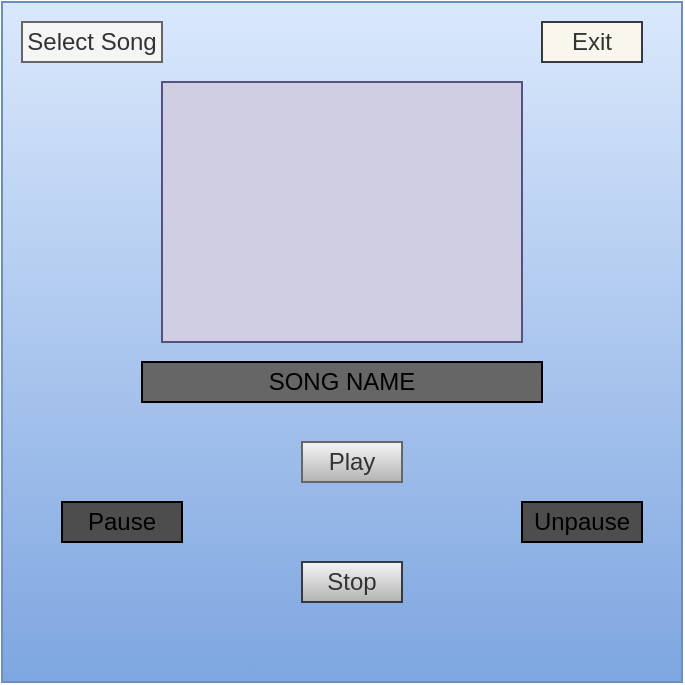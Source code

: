 <mxfile>
    <diagram id="KhFeBf7NexT4LNRZNH-2" name="Page-1">
        <mxGraphModel dx="434" dy="1459" grid="1" gridSize="10" guides="1" tooltips="1" connect="1" arrows="1" fold="1" page="1" pageScale="1" pageWidth="850" pageHeight="1100" math="0" shadow="0">
            <root>
                <mxCell id="0"/>
                <mxCell id="1" parent="0"/>
                <mxCell id="2" value="" style="whiteSpace=wrap;html=1;fillColor=#dae8fc;strokeColor=#6c8ebf;gradientColor=#7ea6e0;" parent="1" vertex="1">
                    <mxGeometry x="50" y="-10" width="340" height="340" as="geometry"/>
                </mxCell>
                <mxCell id="4" value="Select Song" style="whiteSpace=wrap;html=1;fillColor=#f5f5f5;strokeColor=#666666;fontColor=#333333;fontFamily=Helvetica;" parent="1" vertex="1">
                    <mxGeometry x="60" width="70" height="20" as="geometry"/>
                </mxCell>
                <mxCell id="6" value="" style="whiteSpace=wrap;html=1;fillColor=#d0cee2;strokeColor=#56517e;" parent="1" vertex="1">
                    <mxGeometry x="130" y="30" width="180" height="130" as="geometry"/>
                </mxCell>
                <mxCell id="8" value="SONG NAME" style="whiteSpace=wrap;html=1;fillColor=#666666;" parent="1" vertex="1">
                    <mxGeometry x="120" y="170" width="200" height="20" as="geometry"/>
                </mxCell>
                <mxCell id="9" value="Pause" style="whiteSpace=wrap;html=1;fillColor=#4D4D4D;" parent="1" vertex="1">
                    <mxGeometry x="80" y="240" width="60" height="20" as="geometry"/>
                </mxCell>
                <mxCell id="10" value="&lt;font&gt;Play&lt;/font&gt;" style="whiteSpace=wrap;html=1;fillColor=#F5F5F5;gradientColor=#B3B3B3;strokeColor=#666666;fontColor=#333333;" parent="1" vertex="1">
                    <mxGeometry x="200" y="210" width="50" height="20" as="geometry"/>
                </mxCell>
                <mxCell id="11" value="Unpause" style="whiteSpace=wrap;html=1;fillColor=#4D4D4D;" parent="1" vertex="1">
                    <mxGeometry x="310" y="240" width="60" height="20" as="geometry"/>
                </mxCell>
                <mxCell id="12" value="&lt;font color=&quot;#333333&quot;&gt;Exit&lt;/font&gt;" style="whiteSpace=wrap;html=1;fillColor=#f9f7ed;strokeColor=#36393d;" vertex="1" parent="1">
                    <mxGeometry x="320" width="50" height="20" as="geometry"/>
                </mxCell>
                <mxCell id="13" value="&lt;font color=&quot;#333333&quot;&gt;Stop&lt;/font&gt;" style="whiteSpace=wrap;html=1;fillColor=#F5F5F5;strokeColor=#36393d;gradientColor=#B3B3B3;" vertex="1" parent="1">
                    <mxGeometry x="200" y="270" width="50" height="20" as="geometry"/>
                </mxCell>
            </root>
        </mxGraphModel>
    </diagram>
</mxfile>
